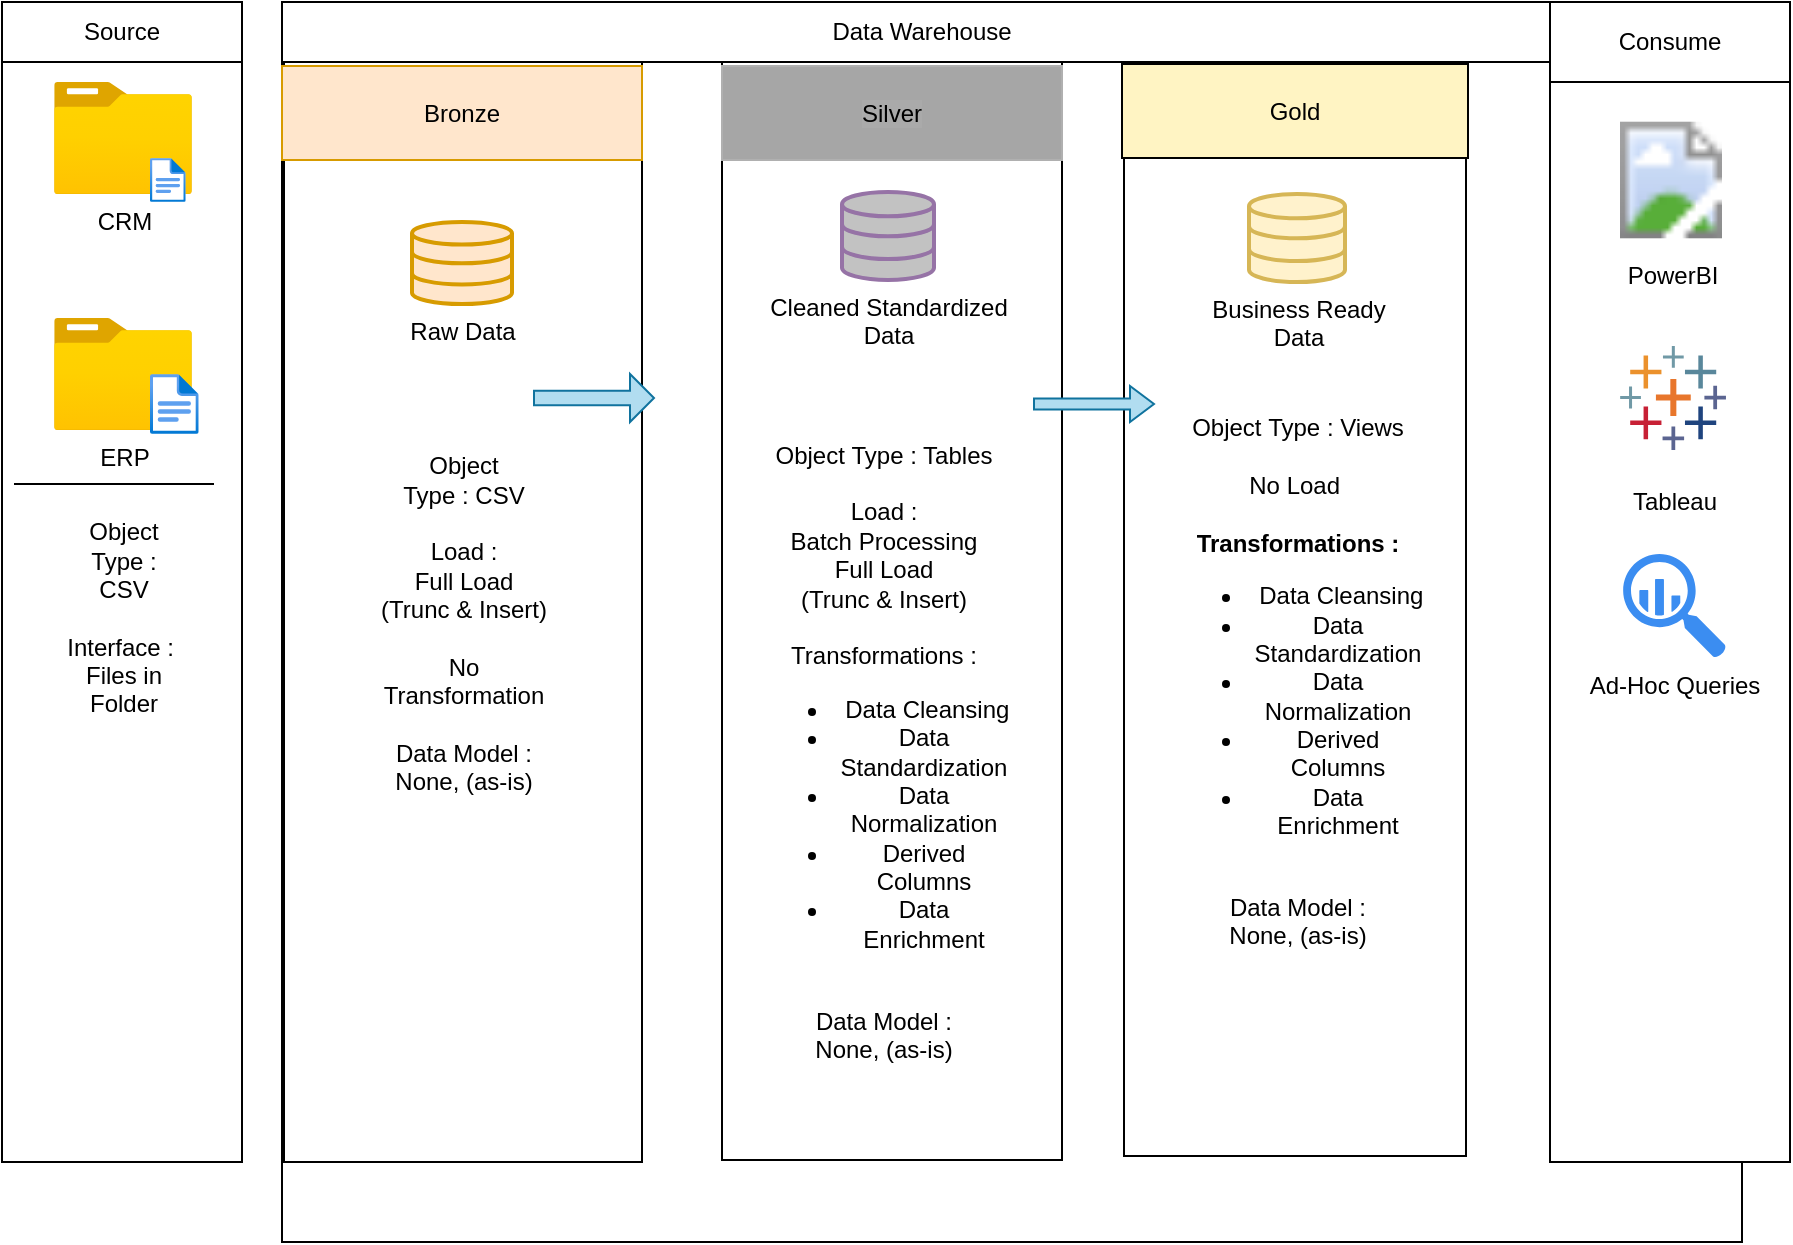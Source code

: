 <mxfile version="26.1.1">
  <diagram name="Page-1" id="km5Bu-YFPCU-qMcmRtrV">
    <mxGraphModel dx="704" dy="504" grid="1" gridSize="10" guides="1" tooltips="1" connect="1" arrows="1" fold="1" page="1" pageScale="1" pageWidth="827" pageHeight="1169" math="0" shadow="0">
      <root>
        <mxCell id="0" />
        <mxCell id="1" parent="0" />
        <mxCell id="qgqw8tRj-jzzc-NbbeqQ-1" value="" style="rounded=0;whiteSpace=wrap;html=1;" parent="1" vertex="1">
          <mxGeometry x="20" y="20" width="120" height="580" as="geometry" />
        </mxCell>
        <mxCell id="qgqw8tRj-jzzc-NbbeqQ-2" value="Source" style="rounded=0;whiteSpace=wrap;html=1;" parent="1" vertex="1">
          <mxGeometry x="20" y="20" width="120" height="30" as="geometry" />
        </mxCell>
        <mxCell id="qgqw8tRj-jzzc-NbbeqQ-3" value="" style="rounded=0;whiteSpace=wrap;html=1;" parent="1" vertex="1">
          <mxGeometry x="160" y="21" width="730" height="619" as="geometry" />
        </mxCell>
        <mxCell id="qgqw8tRj-jzzc-NbbeqQ-4" value="Data Warehouse" style="rounded=0;whiteSpace=wrap;html=1;" parent="1" vertex="1">
          <mxGeometry x="160" y="20" width="640" height="30" as="geometry" />
        </mxCell>
        <mxCell id="qgqw8tRj-jzzc-NbbeqQ-5" value="" style="rounded=0;whiteSpace=wrap;html=1;" parent="1" vertex="1">
          <mxGeometry x="794" y="20" width="120" height="580" as="geometry" />
        </mxCell>
        <mxCell id="qgqw8tRj-jzzc-NbbeqQ-6" value="Consume" style="rounded=0;whiteSpace=wrap;html=1;" parent="1" vertex="1">
          <mxGeometry x="794" y="20" width="120" height="40" as="geometry" />
        </mxCell>
        <mxCell id="-Gvv7bg2ypOTsdOj3XeG-1" value="CRM" style="image;aspect=fixed;html=1;points=[];align=center;fontSize=12;image=img/lib/azure2/general/Folder_Blank.svg;" vertex="1" parent="1">
          <mxGeometry x="46" y="60" width="69" height="56.0" as="geometry" />
        </mxCell>
        <mxCell id="-Gvv7bg2ypOTsdOj3XeG-3" value="" style="image;aspect=fixed;html=1;points=[];align=center;fontSize=12;image=img/lib/azure2/general/File.svg;" vertex="1" parent="1">
          <mxGeometry x="94" y="98" width="17.86" height="22" as="geometry" />
        </mxCell>
        <mxCell id="-Gvv7bg2ypOTsdOj3XeG-4" value="ERP" style="image;aspect=fixed;html=1;points=[];align=center;fontSize=12;image=img/lib/azure2/general/Folder_Blank.svg;" vertex="1" parent="1">
          <mxGeometry x="46" y="178" width="69" height="56.0" as="geometry" />
        </mxCell>
        <mxCell id="-Gvv7bg2ypOTsdOj3XeG-5" value="" style="image;aspect=fixed;html=1;points=[];align=center;fontSize=12;image=img/lib/azure2/general/File.svg;" vertex="1" parent="1">
          <mxGeometry x="94" y="206" width="24.35" height="30" as="geometry" />
        </mxCell>
        <mxCell id="-Gvv7bg2ypOTsdOj3XeG-9" value="" style="endArrow=none;html=1;rounded=0;" edge="1" parent="1">
          <mxGeometry width="50" height="50" relative="1" as="geometry">
            <mxPoint x="26" y="261" as="sourcePoint" />
            <mxPoint x="126" y="261" as="targetPoint" />
          </mxGeometry>
        </mxCell>
        <mxCell id="-Gvv7bg2ypOTsdOj3XeG-10" value="Object&lt;div&gt;Type : CSV&lt;br&gt;&lt;br&gt;Interface :&amp;nbsp;&lt;br&gt;Files in Folder&lt;/div&gt;" style="text;html=1;align=center;verticalAlign=middle;whiteSpace=wrap;rounded=0;" vertex="1" parent="1">
          <mxGeometry x="51" y="296" width="60" height="64" as="geometry" />
        </mxCell>
        <mxCell id="-Gvv7bg2ypOTsdOj3XeG-12" value="" style="rounded=0;whiteSpace=wrap;html=1;" vertex="1" parent="1">
          <mxGeometry x="161" y="50" width="179" height="550" as="geometry" />
        </mxCell>
        <mxCell id="-Gvv7bg2ypOTsdOj3XeG-13" value="" style="rounded=0;whiteSpace=wrap;html=1;" vertex="1" parent="1">
          <mxGeometry x="380" y="50" width="170" height="549" as="geometry" />
        </mxCell>
        <mxCell id="-Gvv7bg2ypOTsdOj3XeG-14" value="" style="rounded=0;whiteSpace=wrap;html=1;" vertex="1" parent="1">
          <mxGeometry x="581" y="50" width="171" height="547" as="geometry" />
        </mxCell>
        <mxCell id="-Gvv7bg2ypOTsdOj3XeG-15" value="Bronze" style="rounded=0;whiteSpace=wrap;html=1;fillColor=#ffe6cc;strokeColor=#d79b00;" vertex="1" parent="1">
          <mxGeometry x="160" y="52" width="180" height="47" as="geometry" />
        </mxCell>
        <mxCell id="-Gvv7bg2ypOTsdOj3XeG-16" value="&lt;span style=&quot;background-color: rgb(170, 170, 170);&quot;&gt;Silver&lt;/span&gt;" style="rounded=0;whiteSpace=wrap;html=1;strokeColor=#B0B0B0;fillColor=#A6A6A6;" vertex="1" parent="1">
          <mxGeometry x="380" y="52" width="170" height="47" as="geometry" />
        </mxCell>
        <mxCell id="-Gvv7bg2ypOTsdOj3XeG-17" value="Gold" style="rounded=0;whiteSpace=wrap;html=1;fillColor=#FFF4C3;" vertex="1" parent="1">
          <mxGeometry x="580" y="51" width="173" height="47" as="geometry" />
        </mxCell>
        <mxCell id="-Gvv7bg2ypOTsdOj3XeG-19" value="Raw Data" style="html=1;verticalLabelPosition=bottom;align=center;labelBackgroundColor=#ffffff;verticalAlign=top;strokeWidth=2;strokeColor=#d79b00;shadow=0;dashed=0;shape=mxgraph.ios7.icons.data;fillColor=#ffe6cc;" vertex="1" parent="1">
          <mxGeometry x="225" y="130" width="50" height="41" as="geometry" />
        </mxCell>
        <mxCell id="-Gvv7bg2ypOTsdOj3XeG-20" value="Cleaned Standardized &lt;br&gt;Data&lt;div&gt;&lt;br&gt;&lt;/div&gt;" style="html=1;verticalLabelPosition=bottom;align=center;labelBackgroundColor=#ffffff;verticalAlign=top;strokeWidth=2;strokeColor=#9673a6;shadow=0;dashed=0;shape=mxgraph.ios7.icons.data;fillColor=#C2C2C2;" vertex="1" parent="1">
          <mxGeometry x="440" y="115" width="46" height="44" as="geometry" />
        </mxCell>
        <mxCell id="-Gvv7bg2ypOTsdOj3XeG-21" value="Business Ready &lt;br&gt;Data" style="html=1;verticalLabelPosition=bottom;align=center;labelBackgroundColor=#ffffff;verticalAlign=top;strokeWidth=2;strokeColor=#d6b656;shadow=0;dashed=0;shape=mxgraph.ios7.icons.data;fillColor=#fff2cc;" vertex="1" parent="1">
          <mxGeometry x="643.5" y="116" width="48" height="44" as="geometry" />
        </mxCell>
        <mxCell id="-Gvv7bg2ypOTsdOj3XeG-30" value="" style="shape=singleArrow;whiteSpace=wrap;html=1;fillColor=#b1ddf0;strokeColor=#10739e;" vertex="1" parent="1">
          <mxGeometry x="286" y="206" width="60" height="24" as="geometry" />
        </mxCell>
        <mxCell id="-Gvv7bg2ypOTsdOj3XeG-31" value="" style="shape=singleArrow;whiteSpace=wrap;html=1;fillColor=#b1ddf0;strokeColor=#10739e;" vertex="1" parent="1">
          <mxGeometry x="536" y="212" width="60" height="18" as="geometry" />
        </mxCell>
        <mxCell id="-Gvv7bg2ypOTsdOj3XeG-32" value="Object&lt;div&gt;Type : CSV&lt;br&gt;&lt;br&gt;Load :&lt;br&gt;Full Load &lt;br&gt;(Trunc &amp;amp; Insert)&lt;br&gt;&lt;br&gt;&lt;/div&gt;&lt;div&gt;No Transformation&lt;br&gt;&lt;br&gt;&lt;/div&gt;&lt;div&gt;Data Model :&lt;br&gt;None, (as-is)&lt;/div&gt;" style="text;html=1;align=center;verticalAlign=middle;whiteSpace=wrap;rounded=0;" vertex="1" parent="1">
          <mxGeometry x="205.5" y="260.5" width="90" height="140" as="geometry" />
        </mxCell>
        <mxCell id="-Gvv7bg2ypOTsdOj3XeG-34" value="Object&amp;nbsp;&lt;span style=&quot;background-color: transparent; color: light-dark(rgb(0, 0, 0), rgb(255, 255, 255));&quot;&gt;Type : Tables&lt;/span&gt;&lt;div&gt;&lt;br&gt;Load :&lt;/div&gt;&lt;div&gt;Batch Processing&lt;/div&gt;&lt;div&gt;&lt;span style=&quot;background-color: transparent; color: light-dark(rgb(0, 0, 0), rgb(255, 255, 255));&quot;&gt;Full Load&lt;/span&gt;&lt;br&gt;(Trunc &amp;amp; Insert)&lt;br&gt;&lt;br&gt;&lt;/div&gt;&lt;div&gt;Transformations :&lt;/div&gt;&lt;div&gt;&lt;ul&gt;&lt;li&gt;&amp;nbsp;Data Cleansing&lt;/li&gt;&lt;li&gt;Data Standardization&lt;/li&gt;&lt;li&gt;Data Normalization&lt;/li&gt;&lt;li&gt;Derived Columns&lt;/li&gt;&lt;li&gt;Data Enrichment&lt;/li&gt;&lt;/ul&gt;&lt;/div&gt;&lt;div&gt;&lt;br&gt;&lt;/div&gt;&lt;div&gt;Data Model :&lt;br&gt;None, (as-is)&lt;/div&gt;" style="text;html=1;align=center;verticalAlign=middle;whiteSpace=wrap;rounded=0;" vertex="1" parent="1">
          <mxGeometry x="396" y="305" width="130" height="180" as="geometry" />
        </mxCell>
        <mxCell id="-Gvv7bg2ypOTsdOj3XeG-36" value="Object&amp;nbsp;&lt;span style=&quot;background-color: transparent; color: light-dark(rgb(0, 0, 0), rgb(255, 255, 255));&quot;&gt;Type : Views&lt;/span&gt;&lt;div&gt;&lt;br&gt;No Load&amp;nbsp;&lt;/div&gt;&lt;div&gt;&lt;br&gt;&lt;/div&gt;&lt;div&gt;&lt;b&gt;Transformations :&lt;/b&gt;&lt;/div&gt;&lt;div&gt;&lt;ul&gt;&lt;li&gt;&amp;nbsp;Data Cleansing&lt;/li&gt;&lt;li&gt;Data Standardization&lt;/li&gt;&lt;li&gt;Data Normalization&lt;/li&gt;&lt;li&gt;Derived Columns&lt;/li&gt;&lt;li&gt;Data Enrichment&lt;/li&gt;&lt;/ul&gt;&lt;/div&gt;&lt;div&gt;&lt;br&gt;&lt;/div&gt;&lt;div&gt;Data Model :&lt;br&gt;None, (as-is)&lt;/div&gt;" style="text;html=1;align=center;verticalAlign=middle;whiteSpace=wrap;rounded=0;" vertex="1" parent="1">
          <mxGeometry x="602.5" y="270" width="130" height="180" as="geometry" />
        </mxCell>
        <mxCell id="-Gvv7bg2ypOTsdOj3XeG-37" value="PowerBI" style="image;aspect=fixed;html=1;points=[];align=center;fontSize=12;image=img/lib/azure2/power_platform/PowerBI.svg;" vertex="1" parent="1">
          <mxGeometry x="829" y="75" width="51" height="68" as="geometry" />
        </mxCell>
        <mxCell id="-Gvv7bg2ypOTsdOj3XeG-38" value="Ad-Hoc Queries&lt;div&gt;&lt;br&gt;&lt;/div&gt;" style="sketch=0;html=1;aspect=fixed;strokeColor=none;shadow=0;fillColor=#3B8DF1;verticalAlign=top;labelPosition=center;verticalLabelPosition=bottom;shape=mxgraph.gcp2.big_query" vertex="1" parent="1">
          <mxGeometry x="830.58" y="296" width="51.48" height="52" as="geometry" />
        </mxCell>
        <mxCell id="-Gvv7bg2ypOTsdOj3XeG-39" value="Tableau" style="verticalLabelPosition=bottom;aspect=fixed;html=1;shape=mxgraph.salesforce.analytics;" vertex="1" parent="1">
          <mxGeometry x="829" y="192" width="53.06" height="52" as="geometry" />
        </mxCell>
      </root>
    </mxGraphModel>
  </diagram>
</mxfile>
